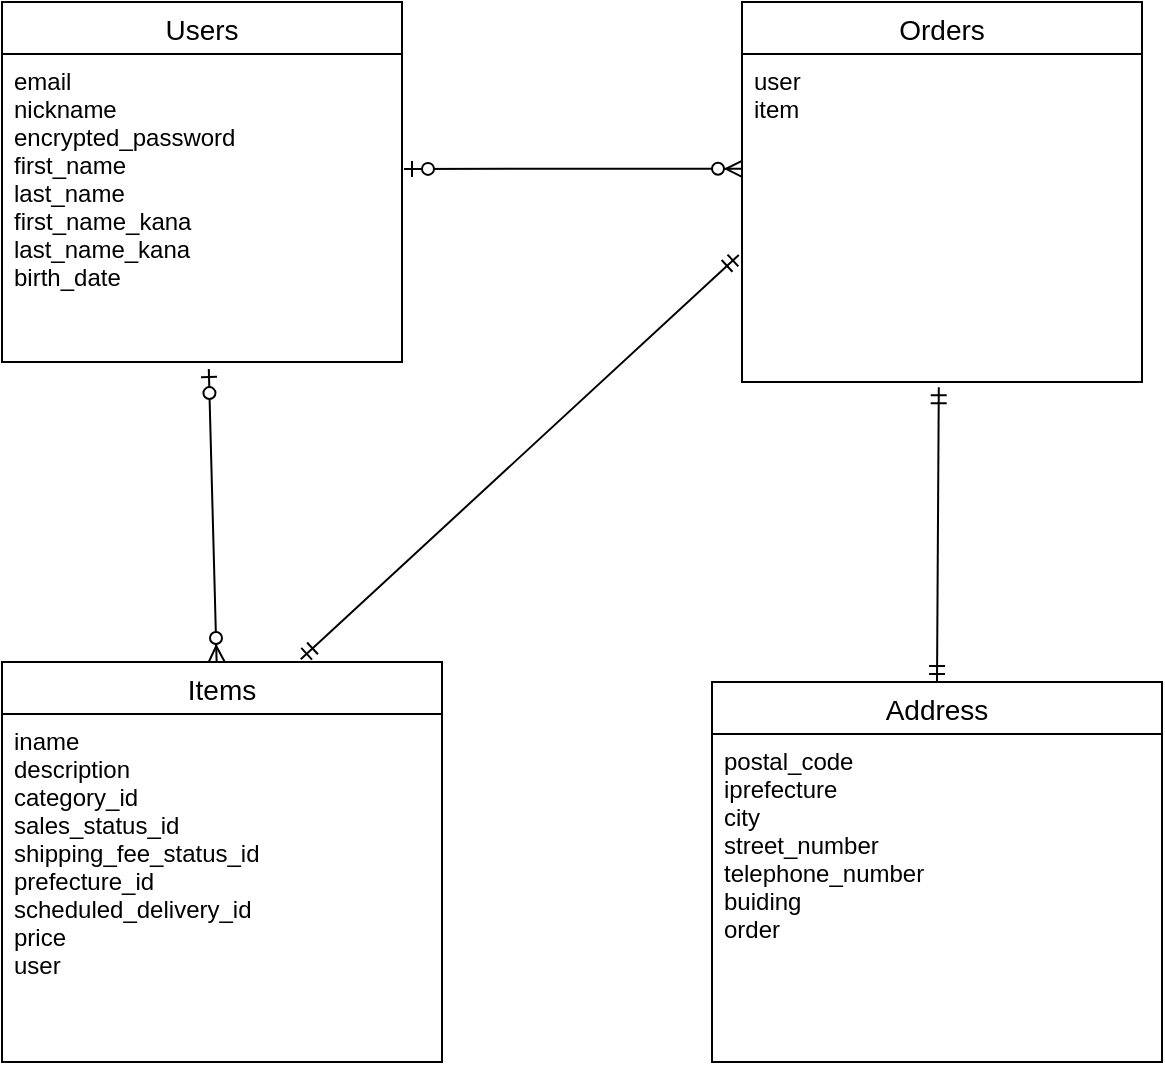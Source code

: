 <mxfile>
    <diagram id="B4E3CvC3NQbvbLKpnsgZ" name="ページ1">
        <mxGraphModel dx="700" dy="725" grid="1" gridSize="10" guides="1" tooltips="1" connect="1" arrows="1" fold="1" page="1" pageScale="1" pageWidth="850" pageHeight="1100" math="0" shadow="0">
            <root>
                <mxCell id="0"/>
                <mxCell id="1" parent="0"/>
                <mxCell id="69" value="" style="fontSize=12;html=1;endArrow=ERzeroToMany;startArrow=ERzeroToOne;exitX=0.517;exitY=1.023;exitDx=0;exitDy=0;shadow=0;exitPerimeter=0;" parent="1" source="16" target="36" edge="1">
                    <mxGeometry width="100" height="100" relative="1" as="geometry">
                        <mxPoint x="140" y="420" as="sourcePoint"/>
                        <mxPoint x="150" y="360" as="targetPoint"/>
                    </mxGeometry>
                </mxCell>
                <mxCell id="15" value="Users" style="swimlane;fontStyle=0;childLayout=stackLayout;horizontal=1;startSize=26;horizontalStack=0;resizeParent=1;resizeParentMax=0;resizeLast=0;collapsible=1;marginBottom=0;align=center;fontSize=14;" parent="1" vertex="1">
                    <mxGeometry x="90" y="120" width="200" height="180" as="geometry"/>
                </mxCell>
                <mxCell id="16" value="email&#10;nickname&#10;encrypted_password&#10;first_name&#10;last_name&#10;first_name_kana&#10;last_name_kana&#10;birth_date" style="text;strokeColor=none;fillColor=none;spacingLeft=4;spacingRight=4;overflow=hidden;rotatable=0;points=[[0,0.5],[1,0.5]];portConstraint=eastwest;fontSize=12;" parent="15" vertex="1">
                    <mxGeometry y="26" width="200" height="154" as="geometry"/>
                </mxCell>
                <mxCell id="32" value="Orders" style="swimlane;fontStyle=0;childLayout=stackLayout;horizontal=1;startSize=26;horizontalStack=0;resizeParent=1;resizeParentMax=0;resizeLast=0;collapsible=1;marginBottom=0;align=center;fontSize=14;" parent="1" vertex="1">
                    <mxGeometry x="460" y="120" width="200" height="190" as="geometry"/>
                </mxCell>
                <mxCell id="33" value="user&#10;item" style="text;strokeColor=none;fillColor=none;spacingLeft=4;spacingRight=4;overflow=hidden;rotatable=0;points=[[0,0.5],[1,0.5]];portConstraint=eastwest;fontSize=12;" parent="32" vertex="1">
                    <mxGeometry y="26" width="200" height="164" as="geometry"/>
                </mxCell>
                <mxCell id="36" value="Items" style="swimlane;fontStyle=0;childLayout=stackLayout;horizontal=1;startSize=26;horizontalStack=0;resizeParent=1;resizeParentMax=0;resizeLast=0;collapsible=1;marginBottom=0;align=center;fontSize=14;" parent="1" vertex="1">
                    <mxGeometry x="90" y="450" width="220" height="200" as="geometry"/>
                </mxCell>
                <mxCell id="37" value="iname&#10;description&#10;category_id&#10;sales_status_id&#10;shipping_fee_status_id&#10;prefecture_id&#10;scheduled_delivery_id&#10;price&#10;user" style="text;strokeColor=none;fillColor=none;spacingLeft=4;spacingRight=4;overflow=hidden;rotatable=0;points=[[0,0.5],[1,0.5]];portConstraint=eastwest;fontSize=12;" parent="36" vertex="1">
                    <mxGeometry y="26" width="220" height="174" as="geometry"/>
                </mxCell>
                <mxCell id="40" value="Address" style="swimlane;fontStyle=0;childLayout=stackLayout;horizontal=1;startSize=26;horizontalStack=0;resizeParent=1;resizeParentMax=0;resizeLast=0;collapsible=1;marginBottom=0;align=center;fontSize=14;" parent="1" vertex="1">
                    <mxGeometry x="445" y="460" width="225" height="190" as="geometry"/>
                </mxCell>
                <mxCell id="41" value="postal_code&#10;iprefecture&#10;city&#10;street_number&#10;telephone_number&#10;buiding&#10;order" style="text;strokeColor=none;fillColor=none;spacingLeft=4;spacingRight=4;overflow=hidden;rotatable=0;points=[[0,0.5],[1,0.5]];portConstraint=eastwest;fontSize=12;" parent="40" vertex="1">
                    <mxGeometry y="26" width="225" height="164" as="geometry"/>
                </mxCell>
                <mxCell id="63" value="" style="fontSize=12;html=1;endArrow=ERzeroToMany;startArrow=ERzeroToOne;exitX=1.005;exitY=0.373;exitDx=0;exitDy=0;exitPerimeter=0;entryX=0;entryY=0.35;entryDx=0;entryDy=0;jumpSize=13;entryPerimeter=0;" parent="1" source="16" target="33" edge="1">
                    <mxGeometry width="100" height="100" relative="1" as="geometry">
                        <mxPoint x="348" y="159.998" as="sourcePoint"/>
                        <mxPoint x="460" y="191" as="targetPoint"/>
                    </mxGeometry>
                </mxCell>
                <mxCell id="73" value="" style="fontSize=12;html=1;endArrow=ERmandOne;startArrow=ERmandOne;shadow=0;exitX=0.679;exitY=-0.007;exitDx=0;exitDy=0;exitPerimeter=0;entryX=-0.008;entryY=0.613;entryDx=0;entryDy=0;entryPerimeter=0;" parent="1" source="36" target="33" edge="1">
                    <mxGeometry width="100" height="100" relative="1" as="geometry">
                        <mxPoint x="360" y="470" as="sourcePoint"/>
                        <mxPoint x="430" y="320" as="targetPoint"/>
                    </mxGeometry>
                </mxCell>
                <mxCell id="74" value="" style="fontSize=12;html=1;endArrow=ERmandOne;startArrow=ERmandOne;shadow=0;exitX=0.5;exitY=0;exitDx=0;exitDy=0;entryX=0.492;entryY=1.016;entryDx=0;entryDy=0;entryPerimeter=0;" parent="1" source="40" target="33" edge="1">
                    <mxGeometry width="100" height="100" relative="1" as="geometry">
                        <mxPoint x="249.38" y="458.6" as="sourcePoint"/>
                        <mxPoint x="468.4" y="256.532" as="targetPoint"/>
                    </mxGeometry>
                </mxCell>
            </root>
        </mxGraphModel>
    </diagram>
</mxfile>